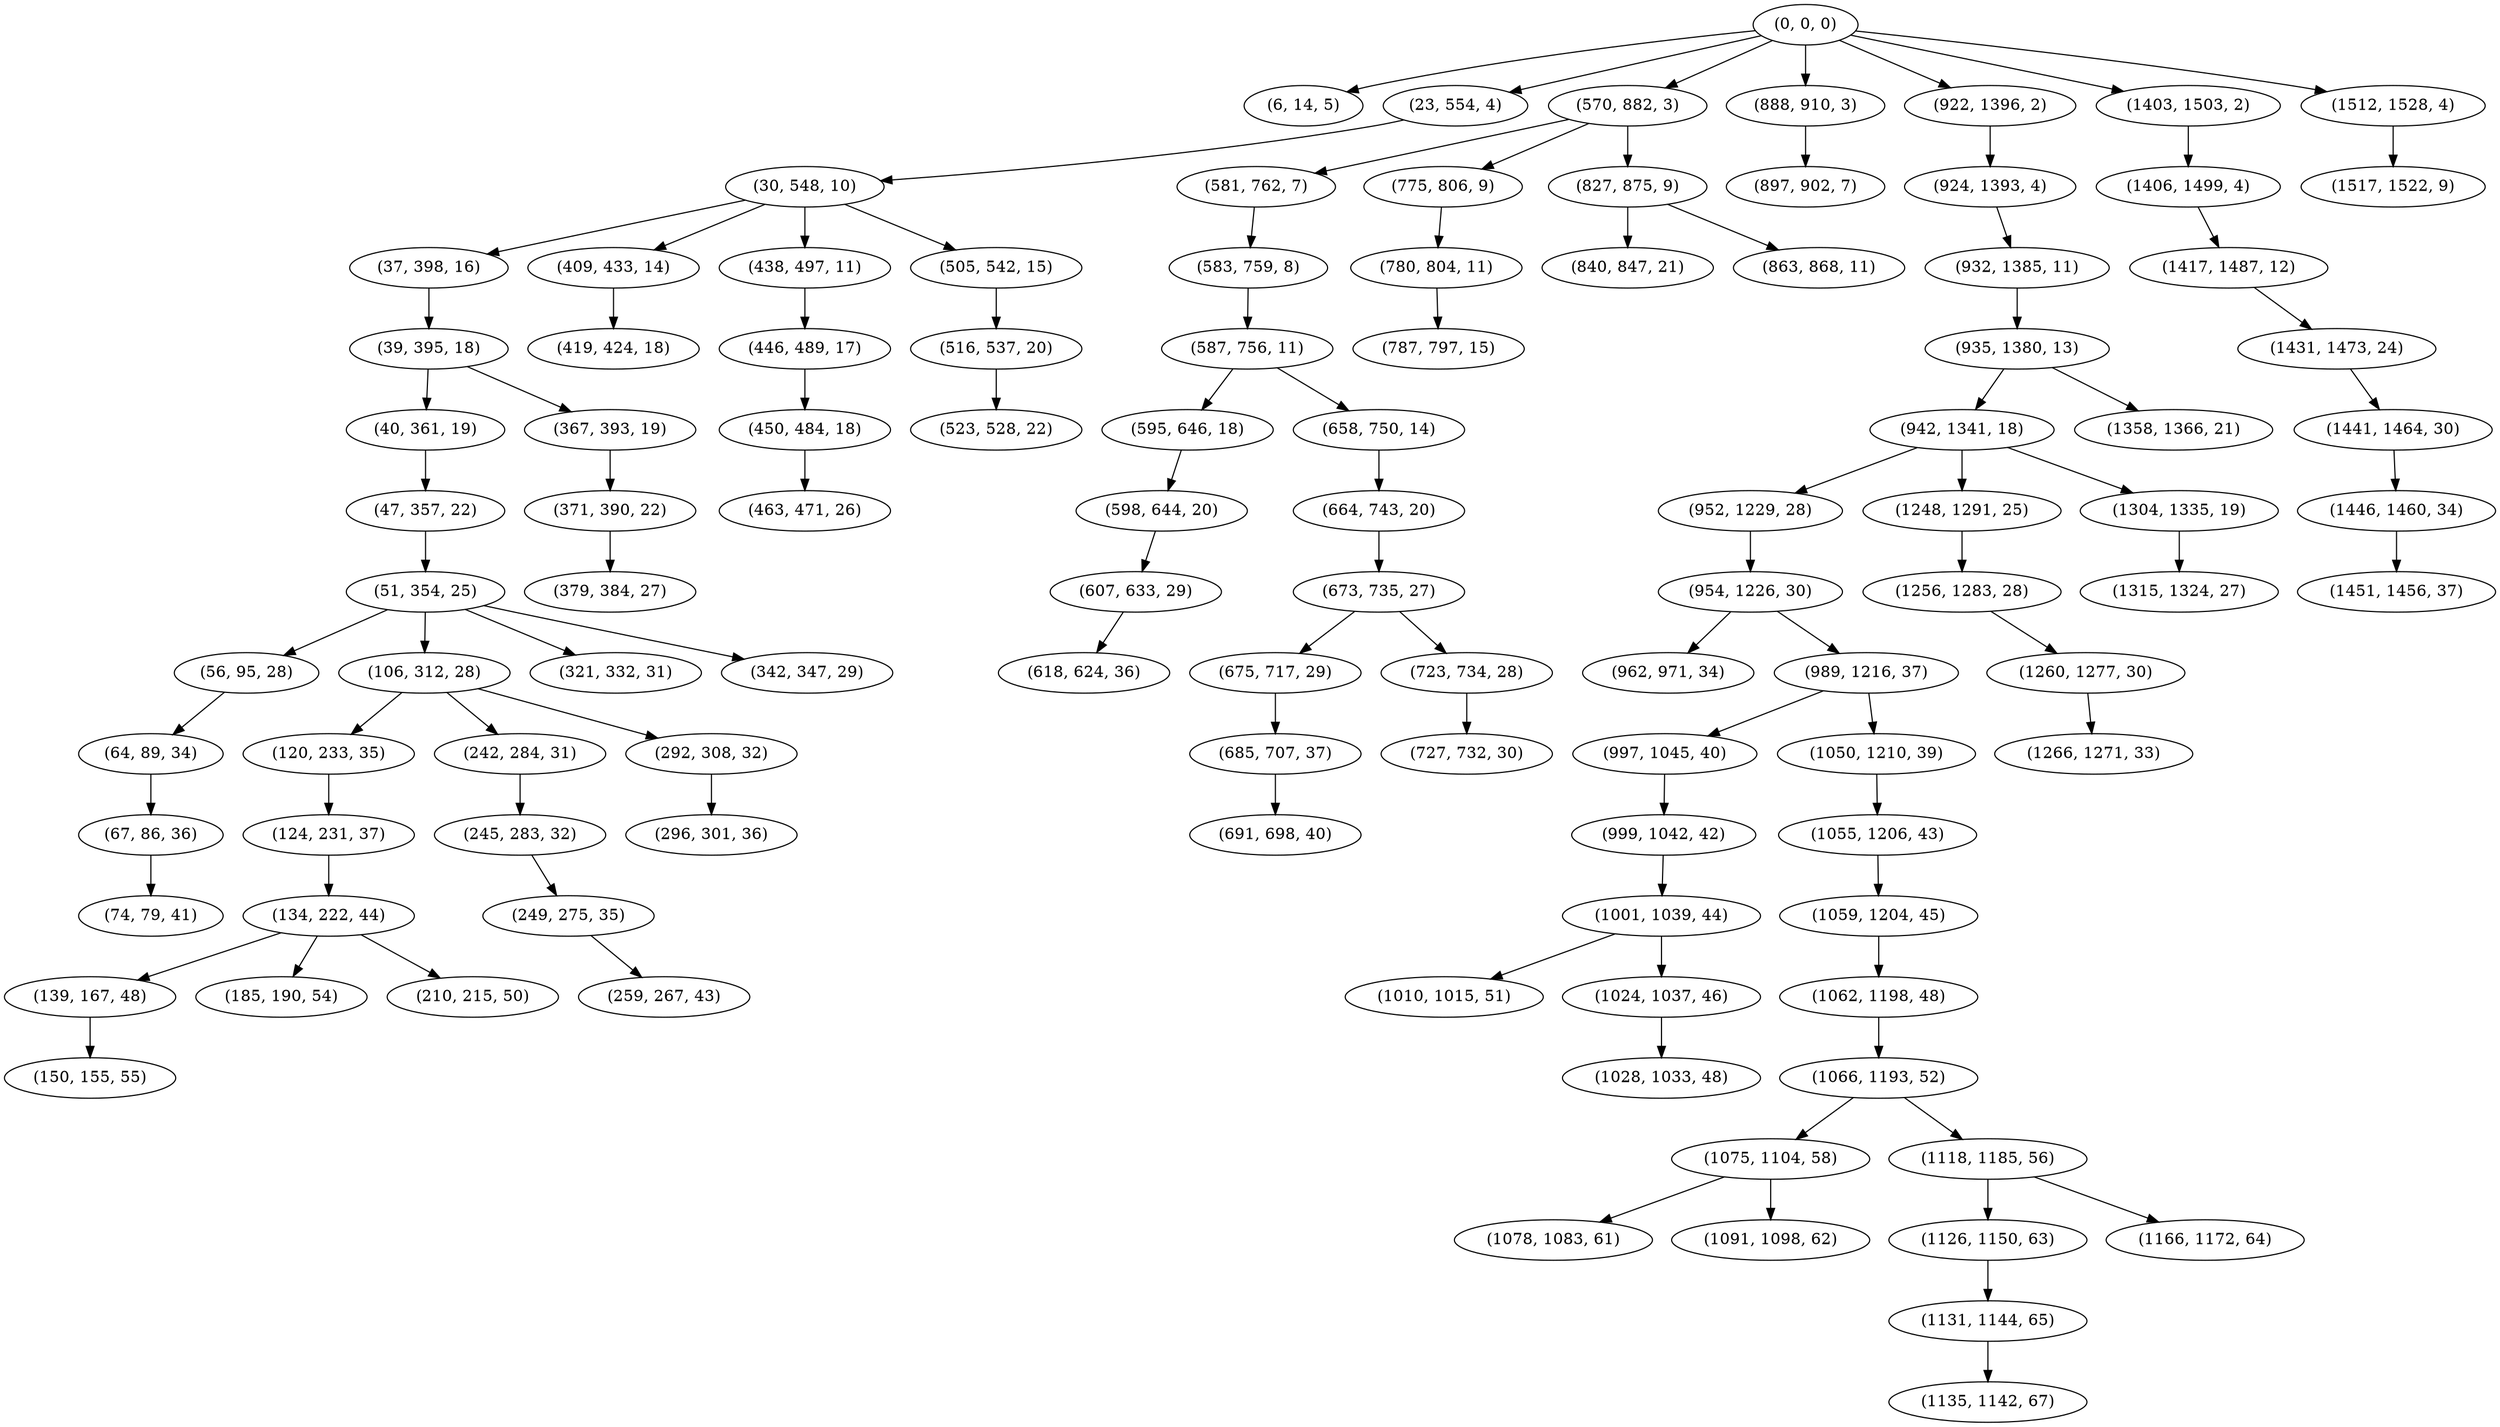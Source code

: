 digraph tree {
    "(0, 0, 0)";
    "(6, 14, 5)";
    "(23, 554, 4)";
    "(30, 548, 10)";
    "(37, 398, 16)";
    "(39, 395, 18)";
    "(40, 361, 19)";
    "(47, 357, 22)";
    "(51, 354, 25)";
    "(56, 95, 28)";
    "(64, 89, 34)";
    "(67, 86, 36)";
    "(74, 79, 41)";
    "(106, 312, 28)";
    "(120, 233, 35)";
    "(124, 231, 37)";
    "(134, 222, 44)";
    "(139, 167, 48)";
    "(150, 155, 55)";
    "(185, 190, 54)";
    "(210, 215, 50)";
    "(242, 284, 31)";
    "(245, 283, 32)";
    "(249, 275, 35)";
    "(259, 267, 43)";
    "(292, 308, 32)";
    "(296, 301, 36)";
    "(321, 332, 31)";
    "(342, 347, 29)";
    "(367, 393, 19)";
    "(371, 390, 22)";
    "(379, 384, 27)";
    "(409, 433, 14)";
    "(419, 424, 18)";
    "(438, 497, 11)";
    "(446, 489, 17)";
    "(450, 484, 18)";
    "(463, 471, 26)";
    "(505, 542, 15)";
    "(516, 537, 20)";
    "(523, 528, 22)";
    "(570, 882, 3)";
    "(581, 762, 7)";
    "(583, 759, 8)";
    "(587, 756, 11)";
    "(595, 646, 18)";
    "(598, 644, 20)";
    "(607, 633, 29)";
    "(618, 624, 36)";
    "(658, 750, 14)";
    "(664, 743, 20)";
    "(673, 735, 27)";
    "(675, 717, 29)";
    "(685, 707, 37)";
    "(691, 698, 40)";
    "(723, 734, 28)";
    "(727, 732, 30)";
    "(775, 806, 9)";
    "(780, 804, 11)";
    "(787, 797, 15)";
    "(827, 875, 9)";
    "(840, 847, 21)";
    "(863, 868, 11)";
    "(888, 910, 3)";
    "(897, 902, 7)";
    "(922, 1396, 2)";
    "(924, 1393, 4)";
    "(932, 1385, 11)";
    "(935, 1380, 13)";
    "(942, 1341, 18)";
    "(952, 1229, 28)";
    "(954, 1226, 30)";
    "(962, 971, 34)";
    "(989, 1216, 37)";
    "(997, 1045, 40)";
    "(999, 1042, 42)";
    "(1001, 1039, 44)";
    "(1010, 1015, 51)";
    "(1024, 1037, 46)";
    "(1028, 1033, 48)";
    "(1050, 1210, 39)";
    "(1055, 1206, 43)";
    "(1059, 1204, 45)";
    "(1062, 1198, 48)";
    "(1066, 1193, 52)";
    "(1075, 1104, 58)";
    "(1078, 1083, 61)";
    "(1091, 1098, 62)";
    "(1118, 1185, 56)";
    "(1126, 1150, 63)";
    "(1131, 1144, 65)";
    "(1135, 1142, 67)";
    "(1166, 1172, 64)";
    "(1248, 1291, 25)";
    "(1256, 1283, 28)";
    "(1260, 1277, 30)";
    "(1266, 1271, 33)";
    "(1304, 1335, 19)";
    "(1315, 1324, 27)";
    "(1358, 1366, 21)";
    "(1403, 1503, 2)";
    "(1406, 1499, 4)";
    "(1417, 1487, 12)";
    "(1431, 1473, 24)";
    "(1441, 1464, 30)";
    "(1446, 1460, 34)";
    "(1451, 1456, 37)";
    "(1512, 1528, 4)";
    "(1517, 1522, 9)";
    "(0, 0, 0)" -> "(6, 14, 5)";
    "(0, 0, 0)" -> "(23, 554, 4)";
    "(0, 0, 0)" -> "(570, 882, 3)";
    "(0, 0, 0)" -> "(888, 910, 3)";
    "(0, 0, 0)" -> "(922, 1396, 2)";
    "(0, 0, 0)" -> "(1403, 1503, 2)";
    "(0, 0, 0)" -> "(1512, 1528, 4)";
    "(23, 554, 4)" -> "(30, 548, 10)";
    "(30, 548, 10)" -> "(37, 398, 16)";
    "(30, 548, 10)" -> "(409, 433, 14)";
    "(30, 548, 10)" -> "(438, 497, 11)";
    "(30, 548, 10)" -> "(505, 542, 15)";
    "(37, 398, 16)" -> "(39, 395, 18)";
    "(39, 395, 18)" -> "(40, 361, 19)";
    "(39, 395, 18)" -> "(367, 393, 19)";
    "(40, 361, 19)" -> "(47, 357, 22)";
    "(47, 357, 22)" -> "(51, 354, 25)";
    "(51, 354, 25)" -> "(56, 95, 28)";
    "(51, 354, 25)" -> "(106, 312, 28)";
    "(51, 354, 25)" -> "(321, 332, 31)";
    "(51, 354, 25)" -> "(342, 347, 29)";
    "(56, 95, 28)" -> "(64, 89, 34)";
    "(64, 89, 34)" -> "(67, 86, 36)";
    "(67, 86, 36)" -> "(74, 79, 41)";
    "(106, 312, 28)" -> "(120, 233, 35)";
    "(106, 312, 28)" -> "(242, 284, 31)";
    "(106, 312, 28)" -> "(292, 308, 32)";
    "(120, 233, 35)" -> "(124, 231, 37)";
    "(124, 231, 37)" -> "(134, 222, 44)";
    "(134, 222, 44)" -> "(139, 167, 48)";
    "(134, 222, 44)" -> "(185, 190, 54)";
    "(134, 222, 44)" -> "(210, 215, 50)";
    "(139, 167, 48)" -> "(150, 155, 55)";
    "(242, 284, 31)" -> "(245, 283, 32)";
    "(245, 283, 32)" -> "(249, 275, 35)";
    "(249, 275, 35)" -> "(259, 267, 43)";
    "(292, 308, 32)" -> "(296, 301, 36)";
    "(367, 393, 19)" -> "(371, 390, 22)";
    "(371, 390, 22)" -> "(379, 384, 27)";
    "(409, 433, 14)" -> "(419, 424, 18)";
    "(438, 497, 11)" -> "(446, 489, 17)";
    "(446, 489, 17)" -> "(450, 484, 18)";
    "(450, 484, 18)" -> "(463, 471, 26)";
    "(505, 542, 15)" -> "(516, 537, 20)";
    "(516, 537, 20)" -> "(523, 528, 22)";
    "(570, 882, 3)" -> "(581, 762, 7)";
    "(570, 882, 3)" -> "(775, 806, 9)";
    "(570, 882, 3)" -> "(827, 875, 9)";
    "(581, 762, 7)" -> "(583, 759, 8)";
    "(583, 759, 8)" -> "(587, 756, 11)";
    "(587, 756, 11)" -> "(595, 646, 18)";
    "(587, 756, 11)" -> "(658, 750, 14)";
    "(595, 646, 18)" -> "(598, 644, 20)";
    "(598, 644, 20)" -> "(607, 633, 29)";
    "(607, 633, 29)" -> "(618, 624, 36)";
    "(658, 750, 14)" -> "(664, 743, 20)";
    "(664, 743, 20)" -> "(673, 735, 27)";
    "(673, 735, 27)" -> "(675, 717, 29)";
    "(673, 735, 27)" -> "(723, 734, 28)";
    "(675, 717, 29)" -> "(685, 707, 37)";
    "(685, 707, 37)" -> "(691, 698, 40)";
    "(723, 734, 28)" -> "(727, 732, 30)";
    "(775, 806, 9)" -> "(780, 804, 11)";
    "(780, 804, 11)" -> "(787, 797, 15)";
    "(827, 875, 9)" -> "(840, 847, 21)";
    "(827, 875, 9)" -> "(863, 868, 11)";
    "(888, 910, 3)" -> "(897, 902, 7)";
    "(922, 1396, 2)" -> "(924, 1393, 4)";
    "(924, 1393, 4)" -> "(932, 1385, 11)";
    "(932, 1385, 11)" -> "(935, 1380, 13)";
    "(935, 1380, 13)" -> "(942, 1341, 18)";
    "(935, 1380, 13)" -> "(1358, 1366, 21)";
    "(942, 1341, 18)" -> "(952, 1229, 28)";
    "(942, 1341, 18)" -> "(1248, 1291, 25)";
    "(942, 1341, 18)" -> "(1304, 1335, 19)";
    "(952, 1229, 28)" -> "(954, 1226, 30)";
    "(954, 1226, 30)" -> "(962, 971, 34)";
    "(954, 1226, 30)" -> "(989, 1216, 37)";
    "(989, 1216, 37)" -> "(997, 1045, 40)";
    "(989, 1216, 37)" -> "(1050, 1210, 39)";
    "(997, 1045, 40)" -> "(999, 1042, 42)";
    "(999, 1042, 42)" -> "(1001, 1039, 44)";
    "(1001, 1039, 44)" -> "(1010, 1015, 51)";
    "(1001, 1039, 44)" -> "(1024, 1037, 46)";
    "(1024, 1037, 46)" -> "(1028, 1033, 48)";
    "(1050, 1210, 39)" -> "(1055, 1206, 43)";
    "(1055, 1206, 43)" -> "(1059, 1204, 45)";
    "(1059, 1204, 45)" -> "(1062, 1198, 48)";
    "(1062, 1198, 48)" -> "(1066, 1193, 52)";
    "(1066, 1193, 52)" -> "(1075, 1104, 58)";
    "(1066, 1193, 52)" -> "(1118, 1185, 56)";
    "(1075, 1104, 58)" -> "(1078, 1083, 61)";
    "(1075, 1104, 58)" -> "(1091, 1098, 62)";
    "(1118, 1185, 56)" -> "(1126, 1150, 63)";
    "(1118, 1185, 56)" -> "(1166, 1172, 64)";
    "(1126, 1150, 63)" -> "(1131, 1144, 65)";
    "(1131, 1144, 65)" -> "(1135, 1142, 67)";
    "(1248, 1291, 25)" -> "(1256, 1283, 28)";
    "(1256, 1283, 28)" -> "(1260, 1277, 30)";
    "(1260, 1277, 30)" -> "(1266, 1271, 33)";
    "(1304, 1335, 19)" -> "(1315, 1324, 27)";
    "(1403, 1503, 2)" -> "(1406, 1499, 4)";
    "(1406, 1499, 4)" -> "(1417, 1487, 12)";
    "(1417, 1487, 12)" -> "(1431, 1473, 24)";
    "(1431, 1473, 24)" -> "(1441, 1464, 30)";
    "(1441, 1464, 30)" -> "(1446, 1460, 34)";
    "(1446, 1460, 34)" -> "(1451, 1456, 37)";
    "(1512, 1528, 4)" -> "(1517, 1522, 9)";
}
